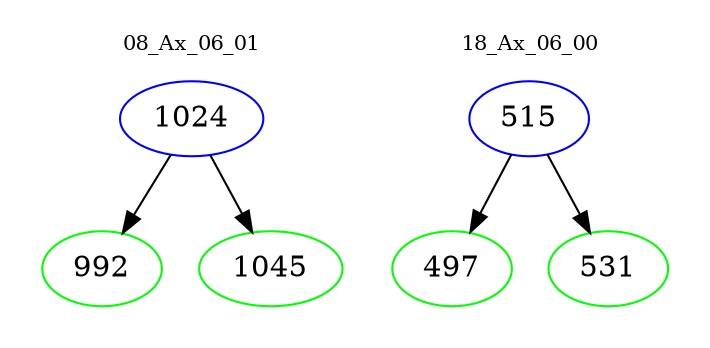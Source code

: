 digraph{
subgraph cluster_0 {
color = white
label = "08_Ax_06_01";
fontsize=10;
T0_1024 [label="1024", color="blue"]
T0_1024 -> T0_992 [color="black"]
T0_992 [label="992", color="green"]
T0_1024 -> T0_1045 [color="black"]
T0_1045 [label="1045", color="green"]
}
subgraph cluster_1 {
color = white
label = "18_Ax_06_00";
fontsize=10;
T1_515 [label="515", color="blue"]
T1_515 -> T1_497 [color="black"]
T1_497 [label="497", color="green"]
T1_515 -> T1_531 [color="black"]
T1_531 [label="531", color="green"]
}
}
